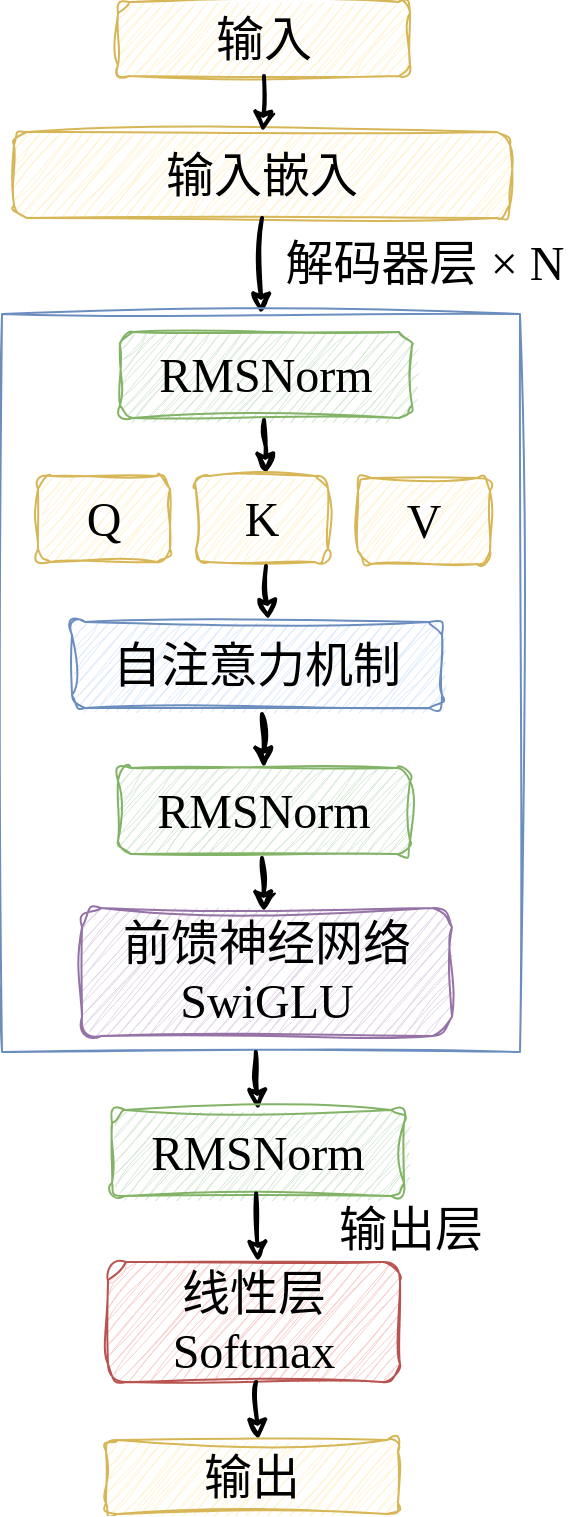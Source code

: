 <mxfile version="26.1.1">
  <diagram name="第 1 页" id="J-ko9PZrkzsbZIvzC7PJ">
    <mxGraphModel dx="1732" dy="788" grid="0" gridSize="10" guides="0" tooltips="1" connect="1" arrows="1" fold="1" page="0" pageScale="1" pageWidth="827" pageHeight="1169" math="0" shadow="0">
      <root>
        <mxCell id="0" />
        <mxCell id="1" parent="0" />
        <mxCell id="5Uzl4d87FfNYHLee8QU3-1" value="&lt;font style=&quot;font-size: 24px;&quot;&gt;输入&lt;/font&gt;" style="rounded=1;whiteSpace=wrap;html=1;fillColor=#fff2cc;strokeColor=#d6b656;sketch=1;curveFitting=1;jiggle=2;" vertex="1" parent="1">
          <mxGeometry x="-221" y="197" width="146" height="37" as="geometry" />
        </mxCell>
        <mxCell id="5Uzl4d87FfNYHLee8QU3-2" value="&lt;font style=&quot;font-size: 24px;&quot;&gt;输入嵌入&lt;/font&gt;" style="rounded=1;whiteSpace=wrap;html=1;fillColor=#fff2cc;strokeColor=#d6b656;sketch=1;curveFitting=1;jiggle=2;" vertex="1" parent="1">
          <mxGeometry x="-273" y="262" width="248" height="43" as="geometry" />
        </mxCell>
        <mxCell id="5Uzl4d87FfNYHLee8QU3-3" value="" style="endArrow=classic;html=1;rounded=0;exitX=0.5;exitY=1;exitDx=0;exitDy=0;strokeWidth=2;sketch=1;curveFitting=1;jiggle=2;flowAnimation=0;" edge="1" parent="1" source="5Uzl4d87FfNYHLee8QU3-1" target="5Uzl4d87FfNYHLee8QU3-2">
          <mxGeometry width="50" height="50" relative="1" as="geometry">
            <mxPoint x="-96" y="594" as="sourcePoint" />
            <mxPoint x="-46" y="544" as="targetPoint" />
          </mxGeometry>
        </mxCell>
        <mxCell id="5Uzl4d87FfNYHLee8QU3-4" value="" style="endArrow=classic;html=1;rounded=0;exitX=0.5;exitY=1;exitDx=0;exitDy=0;strokeWidth=2;sketch=1;curveFitting=1;jiggle=2;flowAnimation=0;entryX=0.5;entryY=0;entryDx=0;entryDy=0;" edge="1" parent="1" source="5Uzl4d87FfNYHLee8QU3-2" target="5Uzl4d87FfNYHLee8QU3-5">
          <mxGeometry width="50" height="50" relative="1" as="geometry">
            <mxPoint x="-147" y="376" as="sourcePoint" />
            <mxPoint x="-147" y="372" as="targetPoint" />
          </mxGeometry>
        </mxCell>
        <mxCell id="5Uzl4d87FfNYHLee8QU3-5" value="" style="rounded=0;whiteSpace=wrap;html=1;sketch=1;curveFitting=1;jiggle=2;fillColor=none;strokeColor=#6c8ebf;labelPosition=center;verticalLabelPosition=top;align=center;verticalAlign=bottom;" vertex="1" parent="1">
          <mxGeometry x="-279" y="353" width="259" height="369" as="geometry" />
        </mxCell>
        <mxCell id="5Uzl4d87FfNYHLee8QU3-6" value="解码器层&amp;nbsp;&lt;span style=&quot;font-family: &amp;quot;Comic Sans MS&amp;quot;;&quot;&gt;× N&lt;/span&gt;" style="text;html=1;align=center;verticalAlign=middle;whiteSpace=wrap;rounded=0;fontSize=24;" vertex="1" parent="1">
          <mxGeometry x="-143" y="313" width="151" height="30" as="geometry" />
        </mxCell>
        <mxCell id="5Uzl4d87FfNYHLee8QU3-7" value="&lt;font face=&quot;Comic Sans MS&quot; style=&quot;font-size: 24px;&quot;&gt;RMSNorm&lt;/font&gt;" style="rounded=1;whiteSpace=wrap;html=1;fillColor=#d5e8d4;strokeColor=#82b366;sketch=1;curveFitting=1;jiggle=2;" vertex="1" parent="1">
          <mxGeometry x="-220" y="362" width="146" height="43" as="geometry" />
        </mxCell>
        <mxCell id="5Uzl4d87FfNYHLee8QU3-8" value="" style="endArrow=classic;html=1;rounded=0;exitX=0.5;exitY=1;exitDx=0;exitDy=0;strokeWidth=2;sketch=1;curveFitting=1;jiggle=2;flowAnimation=0;" edge="1" parent="1">
          <mxGeometry width="50" height="50" relative="1" as="geometry">
            <mxPoint x="-148" y="406" as="sourcePoint" />
            <mxPoint x="-147" y="433" as="targetPoint" />
          </mxGeometry>
        </mxCell>
        <mxCell id="5Uzl4d87FfNYHLee8QU3-9" value="&lt;font style=&quot;font-size: 24px;&quot;&gt;Q&lt;/font&gt;" style="rounded=1;whiteSpace=wrap;html=1;fillColor=#fff2cc;strokeColor=#d6b656;sketch=1;curveFitting=1;jiggle=2;fontFamily=Comic Sans MS;" vertex="1" parent="1">
          <mxGeometry x="-261" y="434" width="66" height="43" as="geometry" />
        </mxCell>
        <mxCell id="5Uzl4d87FfNYHLee8QU3-10" value="&lt;font style=&quot;font-size: 24px;&quot;&gt;K&lt;/font&gt;" style="rounded=1;whiteSpace=wrap;html=1;fillColor=#fff2cc;strokeColor=#d6b656;sketch=1;curveFitting=1;jiggle=2;fontFamily=Comic Sans MS;" vertex="1" parent="1">
          <mxGeometry x="-182" y="434" width="66" height="43" as="geometry" />
        </mxCell>
        <mxCell id="5Uzl4d87FfNYHLee8QU3-11" value="&lt;span style=&quot;font-size: 24px;&quot;&gt;V&lt;/span&gt;" style="rounded=1;whiteSpace=wrap;html=1;fillColor=#fff2cc;strokeColor=#d6b656;sketch=1;curveFitting=1;jiggle=2;fontFamily=Comic Sans MS;" vertex="1" parent="1">
          <mxGeometry x="-101" y="435" width="66" height="43" as="geometry" />
        </mxCell>
        <mxCell id="5Uzl4d87FfNYHLee8QU3-12" value="" style="endArrow=classic;html=1;rounded=0;exitX=0.5;exitY=1;exitDx=0;exitDy=0;strokeWidth=2;sketch=1;curveFitting=1;jiggle=2;flowAnimation=0;" edge="1" parent="1">
          <mxGeometry width="50" height="50" relative="1" as="geometry">
            <mxPoint x="-147" y="479" as="sourcePoint" />
            <mxPoint x="-146" y="506" as="targetPoint" />
          </mxGeometry>
        </mxCell>
        <mxCell id="5Uzl4d87FfNYHLee8QU3-13" value="&lt;span style=&quot;font-size: 24px;&quot;&gt;自注意力机制&lt;/span&gt;" style="rounded=1;whiteSpace=wrap;html=1;fillColor=#dae8fc;strokeColor=#6c8ebf;sketch=1;curveFitting=1;jiggle=2;" vertex="1" parent="1">
          <mxGeometry x="-244" y="507" width="185" height="43" as="geometry" />
        </mxCell>
        <mxCell id="5Uzl4d87FfNYHLee8QU3-14" value="" style="endArrow=classic;html=1;rounded=0;exitX=0.5;exitY=1;exitDx=0;exitDy=0;strokeWidth=2;sketch=1;curveFitting=1;jiggle=2;flowAnimation=0;" edge="1" parent="1">
          <mxGeometry width="50" height="50" relative="1" as="geometry">
            <mxPoint x="-149" y="553" as="sourcePoint" />
            <mxPoint x="-148" y="580" as="targetPoint" />
          </mxGeometry>
        </mxCell>
        <mxCell id="5Uzl4d87FfNYHLee8QU3-18" value="&lt;span style=&quot;font-size: 24px;&quot;&gt;前馈神经网络&lt;/span&gt;&lt;div&gt;&lt;span style=&quot;font-size: 24px;&quot;&gt;SwiGLU&lt;/span&gt;&lt;/div&gt;" style="rounded=1;whiteSpace=wrap;html=1;fillColor=#e1d5e7;strokeColor=#9673a6;sketch=1;curveFitting=1;jiggle=2;fontFamily=Comic Sans MS;" vertex="1" parent="1">
          <mxGeometry x="-239" y="650" width="185" height="64" as="geometry" />
        </mxCell>
        <mxCell id="5Uzl4d87FfNYHLee8QU3-19" value="&lt;font face=&quot;Comic Sans MS&quot; style=&quot;font-size: 24px;&quot;&gt;RMSNorm&lt;/font&gt;" style="rounded=1;whiteSpace=wrap;html=1;fillColor=#d5e8d4;strokeColor=#82b366;sketch=1;curveFitting=1;jiggle=2;" vertex="1" parent="1">
          <mxGeometry x="-221" y="580" width="146" height="43" as="geometry" />
        </mxCell>
        <mxCell id="5Uzl4d87FfNYHLee8QU3-21" value="" style="endArrow=classic;html=1;rounded=0;exitX=0.5;exitY=1;exitDx=0;exitDy=0;strokeWidth=2;sketch=1;curveFitting=1;jiggle=2;flowAnimation=0;" edge="1" parent="1">
          <mxGeometry width="50" height="50" relative="1" as="geometry">
            <mxPoint x="-149" y="625" as="sourcePoint" />
            <mxPoint x="-148" y="652" as="targetPoint" />
          </mxGeometry>
        </mxCell>
        <mxCell id="5Uzl4d87FfNYHLee8QU3-22" value="" style="endArrow=classic;html=1;rounded=0;exitX=0.49;exitY=1;exitDx=0;exitDy=0;strokeWidth=2;sketch=1;curveFitting=1;jiggle=2;flowAnimation=0;exitPerimeter=0;entryX=0.5;entryY=0;entryDx=0;entryDy=0;" edge="1" parent="1" source="5Uzl4d87FfNYHLee8QU3-5" target="5Uzl4d87FfNYHLee8QU3-23">
          <mxGeometry width="50" height="50" relative="1" as="geometry">
            <mxPoint x="-148" y="724" as="sourcePoint" />
            <mxPoint x="-149" y="752" as="targetPoint" />
          </mxGeometry>
        </mxCell>
        <mxCell id="5Uzl4d87FfNYHLee8QU3-23" value="&lt;font face=&quot;Comic Sans MS&quot; style=&quot;font-size: 24px;&quot;&gt;RMSNorm&lt;/font&gt;" style="rounded=1;whiteSpace=wrap;html=1;fillColor=#d5e8d4;strokeColor=#82b366;sketch=1;curveFitting=1;jiggle=2;" vertex="1" parent="1">
          <mxGeometry x="-224" y="751" width="146" height="43" as="geometry" />
        </mxCell>
        <mxCell id="5Uzl4d87FfNYHLee8QU3-25" value="" style="endArrow=classic;html=1;rounded=0;exitX=0.473;exitY=0.97;exitDx=0;exitDy=0;strokeWidth=2;sketch=1;curveFitting=1;jiggle=2;flowAnimation=0;exitPerimeter=0;entryX=0.5;entryY=0;entryDx=0;entryDy=0;" edge="1" parent="1">
          <mxGeometry width="50" height="50" relative="1" as="geometry">
            <mxPoint x="-151.942" y="792.71" as="sourcePoint" />
            <mxPoint x="-151" y="827" as="targetPoint" />
          </mxGeometry>
        </mxCell>
        <mxCell id="5Uzl4d87FfNYHLee8QU3-27" value="&lt;font face=&quot;Comic Sans MS&quot;&gt;&lt;span style=&quot;font-size: 24px;&quot;&gt;线性层&lt;/span&gt;&lt;/font&gt;&lt;div&gt;&lt;font face=&quot;Comic Sans MS&quot;&gt;&lt;span style=&quot;font-size: 24px;&quot;&gt;Softmax&lt;/span&gt;&lt;/font&gt;&lt;/div&gt;" style="rounded=1;whiteSpace=wrap;html=1;fillColor=#f8cecc;strokeColor=#b85450;sketch=1;curveFitting=1;jiggle=2;" vertex="1" parent="1">
          <mxGeometry x="-226" y="827" width="146" height="60" as="geometry" />
        </mxCell>
        <mxCell id="5Uzl4d87FfNYHLee8QU3-28" value="输出层" style="text;html=1;align=center;verticalAlign=middle;whiteSpace=wrap;rounded=0;fontSize=24;" vertex="1" parent="1">
          <mxGeometry x="-150" y="796" width="151" height="30" as="geometry" />
        </mxCell>
        <mxCell id="5Uzl4d87FfNYHLee8QU3-30" value="" style="endArrow=classic;html=1;rounded=0;exitX=0.49;exitY=1;exitDx=0;exitDy=0;strokeWidth=2;sketch=1;curveFitting=1;jiggle=2;flowAnimation=0;exitPerimeter=0;entryX=0.5;entryY=0;entryDx=0;entryDy=0;" edge="1" parent="1">
          <mxGeometry width="50" height="50" relative="1" as="geometry">
            <mxPoint x="-152" y="887" as="sourcePoint" />
            <mxPoint x="-151" y="916" as="targetPoint" />
          </mxGeometry>
        </mxCell>
        <mxCell id="5Uzl4d87FfNYHLee8QU3-31" value="&lt;span style=&quot;font-size: 24px;&quot;&gt;输出&lt;/span&gt;" style="rounded=1;whiteSpace=wrap;html=1;fillColor=#fff2cc;strokeColor=#d6b656;sketch=1;curveFitting=1;jiggle=2;" vertex="1" parent="1">
          <mxGeometry x="-227" y="916" width="146" height="37" as="geometry" />
        </mxCell>
      </root>
    </mxGraphModel>
  </diagram>
</mxfile>
